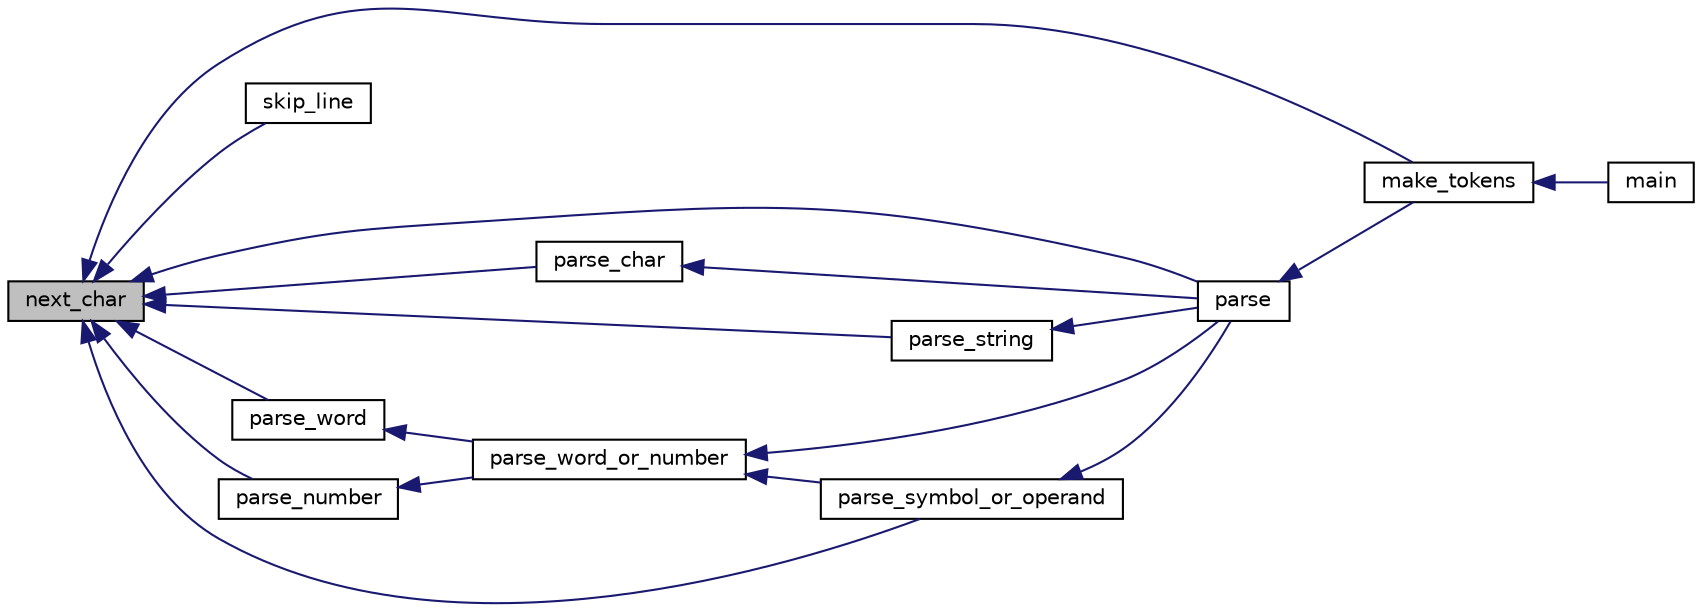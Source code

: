digraph "next_char"
{
  edge [fontname="Helvetica",fontsize="10",labelfontname="Helvetica",labelfontsize="10"];
  node [fontname="Helvetica",fontsize="10",shape=record];
  rankdir="LR";
  Node17 [label="next_char",height=0.2,width=0.4,color="black", fillcolor="grey75", style="filled", fontcolor="black"];
  Node17 -> Node18 [dir="back",color="midnightblue",fontsize="10",style="solid",fontname="Helvetica"];
  Node18 [label="make_tokens",height=0.2,width=0.4,color="black", fillcolor="white", style="filled",URL="$lexer_8h.html#a8db3533be305a7d06f211638b181c759"];
  Node18 -> Node19 [dir="back",color="midnightblue",fontsize="10",style="solid",fontname="Helvetica"];
  Node19 [label="main",height=0.2,width=0.4,color="black", fillcolor="white", style="filled",URL="$ramiel_8c.html#a700a0caa5b70a06d1064e576f9f3cf65"];
  Node17 -> Node20 [dir="back",color="midnightblue",fontsize="10",style="solid",fontname="Helvetica"];
  Node20 [label="skip_line",height=0.2,width=0.4,color="black", fillcolor="white", style="filled",URL="$lexer_8h.html#a13171cc94df93641fa41710249bd2828"];
  Node17 -> Node21 [dir="back",color="midnightblue",fontsize="10",style="solid",fontname="Helvetica"];
  Node21 [label="parse",height=0.2,width=0.4,color="black", fillcolor="white", style="filled",URL="$lexer_8h.html#a78ebaafb96b3d12dfed4531dd6837376"];
  Node21 -> Node18 [dir="back",color="midnightblue",fontsize="10",style="solid",fontname="Helvetica"];
  Node17 -> Node22 [dir="back",color="midnightblue",fontsize="10",style="solid",fontname="Helvetica"];
  Node22 [label="parse_char",height=0.2,width=0.4,color="black", fillcolor="white", style="filled",URL="$lexer_8h.html#acc216fd4b60e32a23b2e4d9db0b2d0cf"];
  Node22 -> Node21 [dir="back",color="midnightblue",fontsize="10",style="solid",fontname="Helvetica"];
  Node17 -> Node23 [dir="back",color="midnightblue",fontsize="10",style="solid",fontname="Helvetica"];
  Node23 [label="parse_string",height=0.2,width=0.4,color="black", fillcolor="white", style="filled",URL="$lexer_8h.html#aeea57bbb18bef3c04e93da5c485b9807"];
  Node23 -> Node21 [dir="back",color="midnightblue",fontsize="10",style="solid",fontname="Helvetica"];
  Node17 -> Node24 [dir="back",color="midnightblue",fontsize="10",style="solid",fontname="Helvetica"];
  Node24 [label="parse_word",height=0.2,width=0.4,color="black", fillcolor="white", style="filled",URL="$lexer_8h.html#abd11c1c48aff5f5a0d05faaa9f63d35e"];
  Node24 -> Node25 [dir="back",color="midnightblue",fontsize="10",style="solid",fontname="Helvetica"];
  Node25 [label="parse_word_or_number",height=0.2,width=0.4,color="black", fillcolor="white", style="filled",URL="$lexer_8h.html#a68aeb6bc21ceefa78f024a869fc9c26f"];
  Node25 -> Node21 [dir="back",color="midnightblue",fontsize="10",style="solid",fontname="Helvetica"];
  Node25 -> Node26 [dir="back",color="midnightblue",fontsize="10",style="solid",fontname="Helvetica"];
  Node26 [label="parse_symbol_or_operand",height=0.2,width=0.4,color="black", fillcolor="white", style="filled",URL="$lexer_8h.html#a3bb717287608d3dea3d778274fca12a1"];
  Node26 -> Node21 [dir="back",color="midnightblue",fontsize="10",style="solid",fontname="Helvetica"];
  Node17 -> Node27 [dir="back",color="midnightblue",fontsize="10",style="solid",fontname="Helvetica"];
  Node27 [label="parse_number",height=0.2,width=0.4,color="black", fillcolor="white", style="filled",URL="$lexer_8h.html#a4192d1910a1c02fc04bb68c99c5b8520"];
  Node27 -> Node25 [dir="back",color="midnightblue",fontsize="10",style="solid",fontname="Helvetica"];
  Node17 -> Node26 [dir="back",color="midnightblue",fontsize="10",style="solid",fontname="Helvetica"];
}
